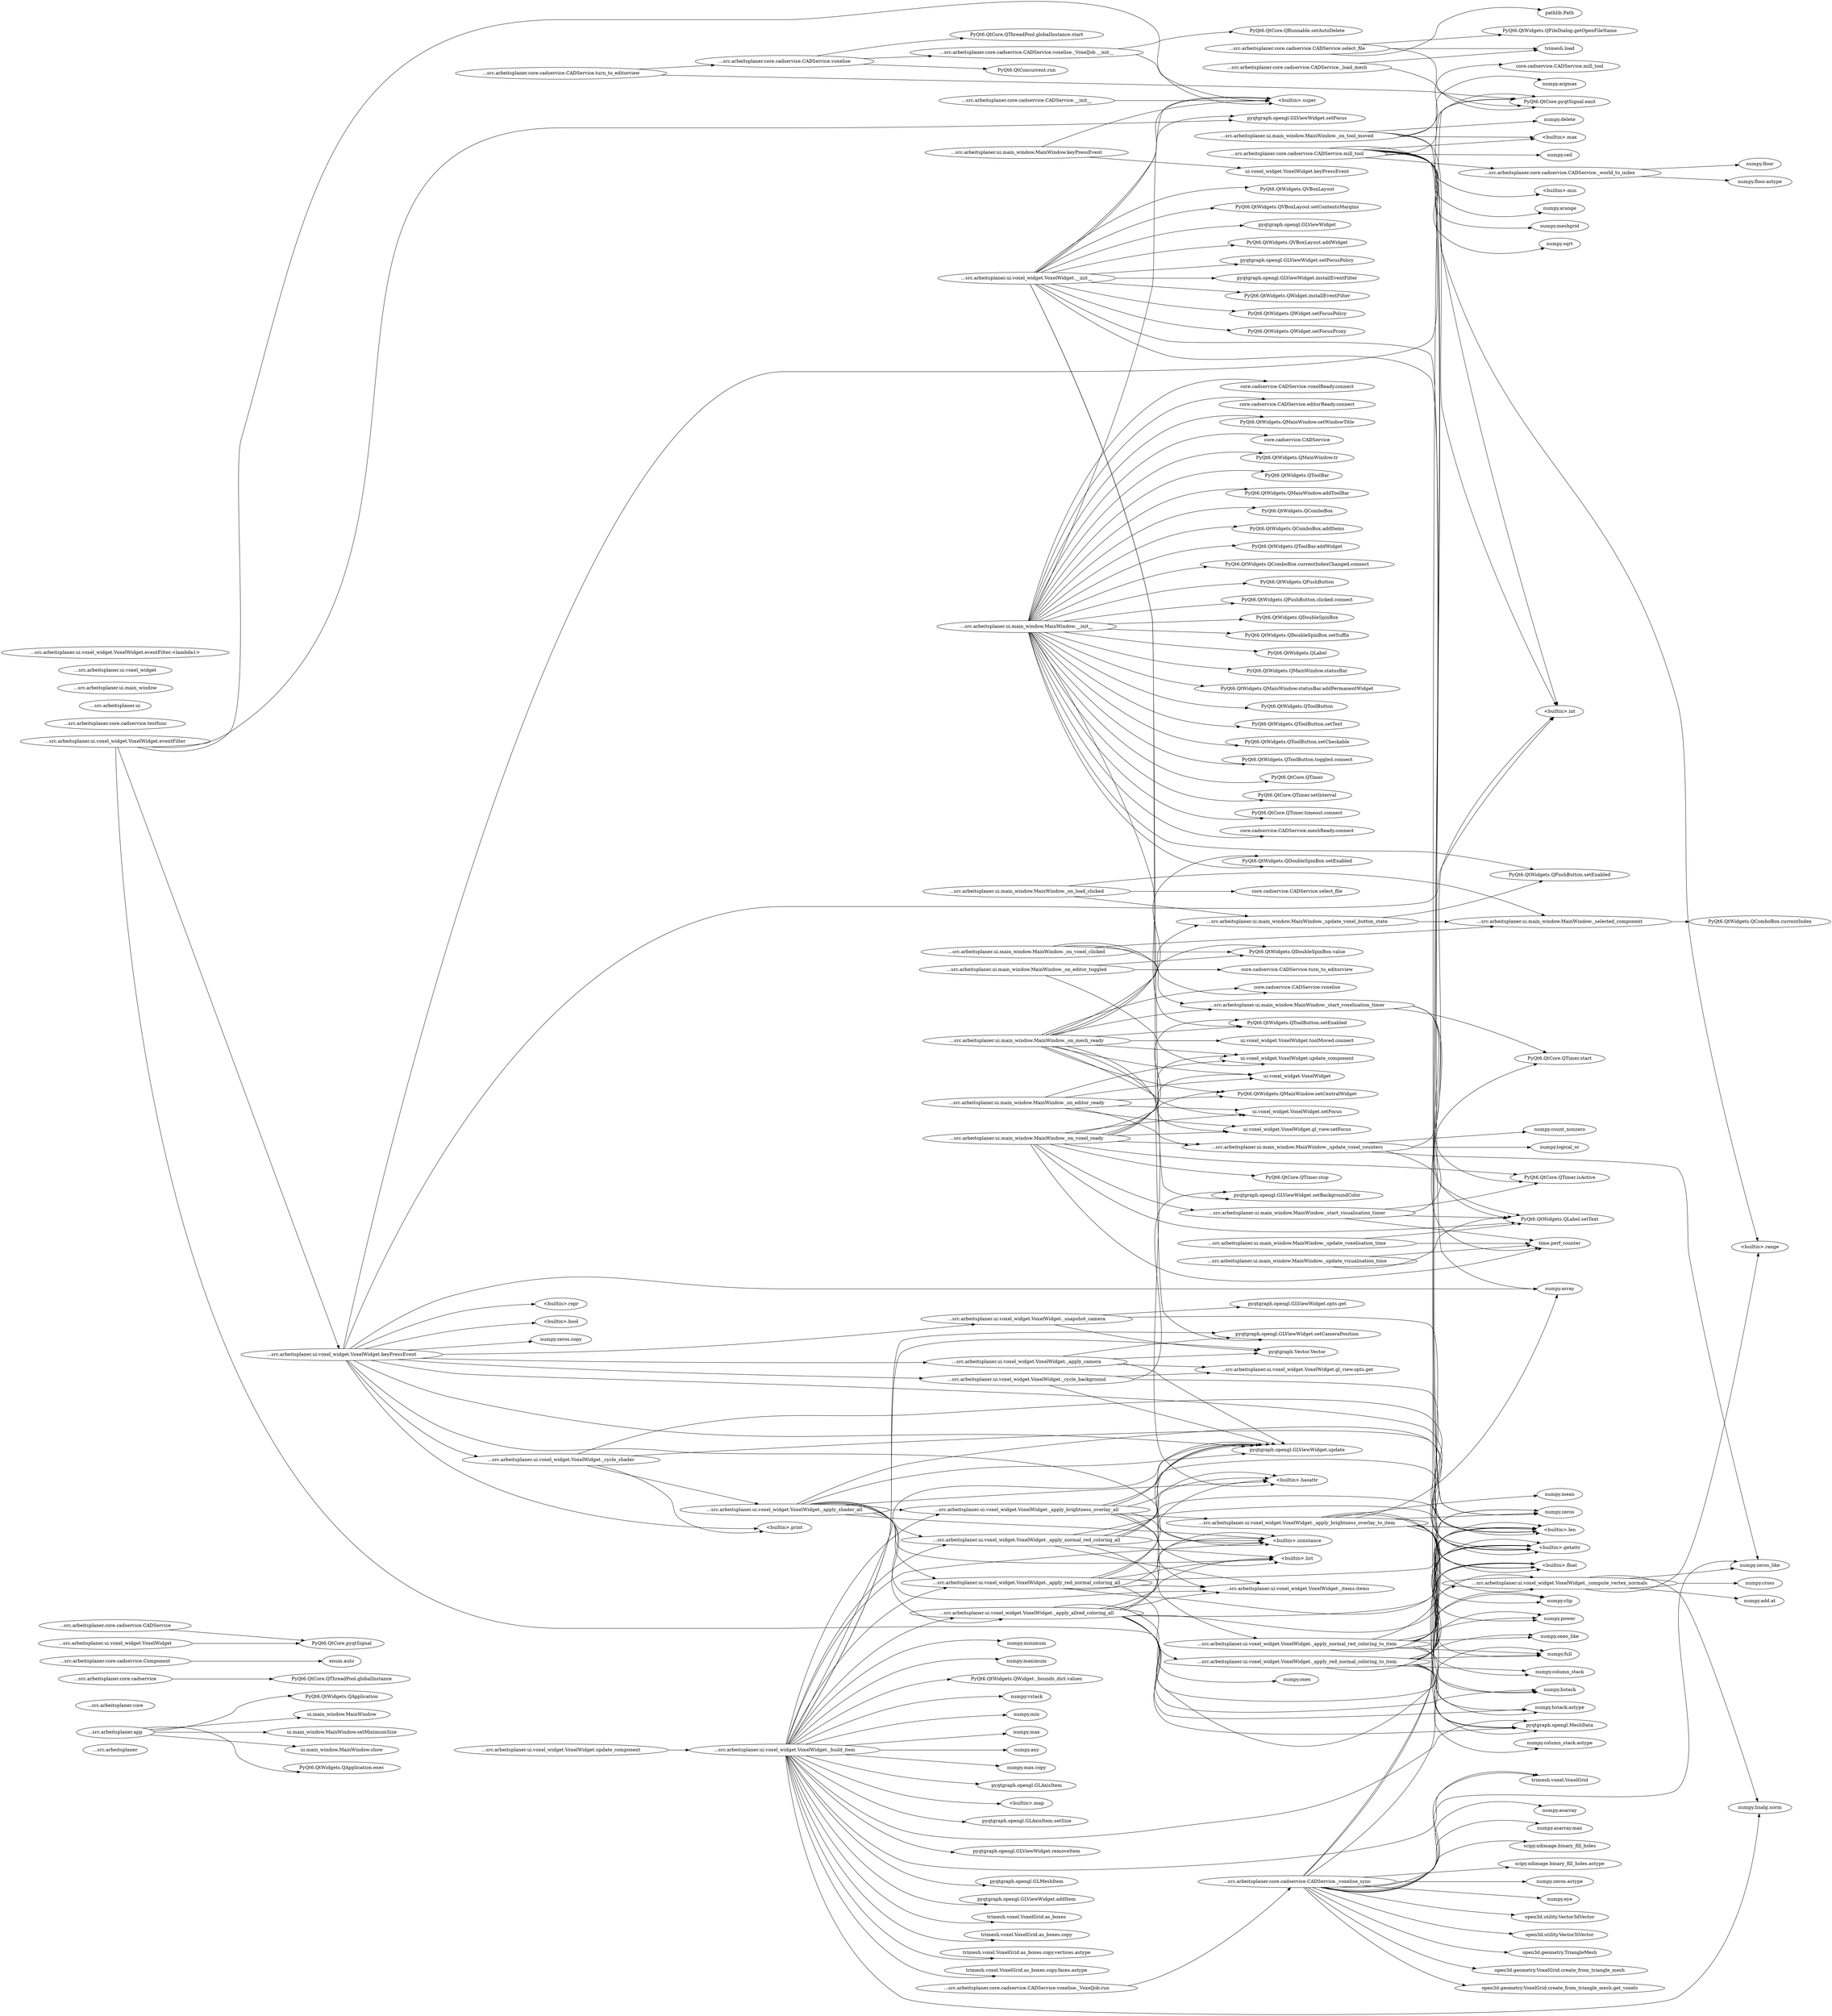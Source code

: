 digraph G {
  rankdir=LR;
  "...src.arbeitsplaner";
  "...src.arbeitsplaner.app";
  "PyQt6.QtWidgets.QApplication";
  "ui.main_window.MainWindow";
  "ui.main_window.MainWindow.setMinimumSize";
  "ui.main_window.MainWindow.show";
  "PyQt6.QtWidgets.QApplication.exec";
  "...src.arbeitsplaner.core";
  "...src.arbeitsplaner.core.cadservice";
  "PyQt6.QtCore.QThreadPool.globalInstance";
  "enum.auto";
  "...src.arbeitsplaner.core.cadservice.Component";
  "PyQt6.QtCore.pyqtSignal";
  "...src.arbeitsplaner.core.cadservice.CADService";
  "...src.arbeitsplaner.core.cadservice.CADService.__init__";
  "<builtin>.super";
  "...src.arbeitsplaner.core.cadservice.CADService.select_file";
  "PyQt6.QtWidgets.QFileDialog.getOpenFileName";
  "pathlib.Path";
  "trimesh.load";
  "PyQt6.QtCore.pyqtSignal.emit";
  "...src.arbeitsplaner.core.cadservice.CADService._load_mesh";
  "...src.arbeitsplaner.core.cadservice.CADService.voxelise";
  "PyQt6.QtConcurrent.run";
  "...src.arbeitsplaner.core.cadservice.CADService.voxelise._VoxelJob.__init__";
  "PyQt6.QtCore.QRunnable.setAutoDelete";
  "...src.arbeitsplaner.core.cadservice.CADService.voxelise._VoxelJob.run";
  "...src.arbeitsplaner.core.cadservice.CADService._voxelise_sync";
  "PyQt6.QtCore.QThreadPool.globalInstance.start";
  "...src.arbeitsplaner.core.cadservice.CADService._world_to_index";
  "numpy.floor";
  "numpy.floor.astype";
  "open3d.utility.Vector3dVector";
  "open3d.utility.Vector3iVector";
  "open3d.geometry.TriangleMesh";
  "<builtin>.float";
  "open3d.geometry.VoxelGrid.create_from_triangle_mesh";
  "open3d.geometry.VoxelGrid.create_from_triangle_mesh.get_voxels";
  "numpy.asarray";
  "numpy.zeros";
  "numpy.asarray.max";
  "scipy.ndimage.binary_fill_holes";
  "scipy.ndimage.binary_fill_holes.astype";
  "numpy.zeros.astype";
  "numpy.zeros_like";
  "numpy.eye";
  "trimesh.voxel.VoxelGrid";
  "...src.arbeitsplaner.core.cadservice.CADService.turn_to_editorview";
  "...src.arbeitsplaner.core.cadservice.CADService.mill_tool";
  "numpy.ceil";
  "<builtin>.int";
  "<builtin>.range";
  "<builtin>.min";
  "<builtin>.max";
  "numpy.arange";
  "numpy.meshgrid";
  "numpy.sqrt";
  "...src.arbeitsplaner.core.cadservice.testfunc";
  "...src.arbeitsplaner.ui";
  "...src.arbeitsplaner.ui.main_window";
  "...src.arbeitsplaner.ui.main_window.MainWindow.__init__";
  "PyQt6.QtWidgets.QMainWindow.setWindowTitle";
  "core.cadservice.CADService";
  "PyQt6.QtWidgets.QMainWindow.tr";
  "PyQt6.QtWidgets.QToolBar";
  "PyQt6.QtWidgets.QMainWindow.addToolBar";
  "PyQt6.QtWidgets.QComboBox";
  "PyQt6.QtWidgets.QComboBox.addItems";
  "PyQt6.QtWidgets.QToolBar.addWidget";
  "PyQt6.QtWidgets.QComboBox.currentIndexChanged.connect";
  "PyQt6.QtWidgets.QPushButton";
  "PyQt6.QtWidgets.QPushButton.clicked.connect";
  "PyQt6.QtWidgets.QDoubleSpinBox";
  "PyQt6.QtWidgets.QDoubleSpinBox.setSuffix";
  "PyQt6.QtWidgets.QDoubleSpinBox.setEnabled";
  "PyQt6.QtWidgets.QPushButton.setEnabled";
  "PyQt6.QtWidgets.QLabel";
  "PyQt6.QtWidgets.QMainWindow.statusBar";
  "PyQt6.QtWidgets.QMainWindow.statusBar.addPermanentWidget";
  "PyQt6.QtWidgets.QToolButton";
  "PyQt6.QtWidgets.QToolButton.setText";
  "PyQt6.QtWidgets.QToolButton.setCheckable";
  "PyQt6.QtWidgets.QToolButton.toggled.connect";
  "PyQt6.QtWidgets.QToolButton.setEnabled";
  "PyQt6.QtCore.QTimer";
  "PyQt6.QtCore.QTimer.setInterval";
  "PyQt6.QtCore.QTimer.timeout.connect";
  "core.cadservice.CADService.meshReady.connect";
  "core.cadservice.CADService.voxelReady.connect";
  "core.cadservice.CADService.editorReady.connect";
  "...src.arbeitsplaner.ui.main_window.MainWindow._selected_component";
  "PyQt6.QtWidgets.QComboBox.currentIndex";
  "...src.arbeitsplaner.ui.main_window.MainWindow._update_voxel_button_state";
  "...src.arbeitsplaner.ui.main_window.MainWindow._on_load_clicked";
  "core.cadservice.CADService.select_file";
  "...src.arbeitsplaner.ui.main_window.MainWindow._on_voxel_clicked";
  "...src.arbeitsplaner.ui.main_window.MainWindow._start_voxelisation_timer";
  "PyQt6.QtWidgets.QDoubleSpinBox.value";
  "core.cadservice.CADService.voxelise";
  "...src.arbeitsplaner.ui.main_window.MainWindow._on_editor_toggled";
  "core.cadservice.CADService.turn_to_editorview";
  "ui.voxel_widget.VoxelWidget.update_component";
  "...src.arbeitsplaner.ui.main_window.MainWindow._on_mesh_ready";
  "ui.voxel_widget.VoxelWidget";
  "PyQt6.QtWidgets.QMainWindow.setCentralWidget";
  "ui.voxel_widget.VoxelWidget.setFocus";
  "ui.voxel_widget.VoxelWidget.gl_view.setFocus";
  "<builtin>.hasattr";
  "ui.voxel_widget.VoxelWidget.toolMoved.connect";
  "...src.arbeitsplaner.ui.main_window.MainWindow._on_voxel_ready";
  "PyQt6.QtCore.QTimer.isActive";
  "PyQt6.QtCore.QTimer.stop";
  "time.perf_counter";
  "PyQt6.QtWidgets.QLabel.setText";
  "...src.arbeitsplaner.ui.main_window.MainWindow._start_visualisation_timer";
  "...src.arbeitsplaner.ui.main_window.MainWindow._update_voxel_counters";
  "...src.arbeitsplaner.ui.main_window.MainWindow._on_editor_ready";
  "PyQt6.QtCore.QTimer.start";
  "...src.arbeitsplaner.ui.main_window.MainWindow._update_voxelisation_time";
  "...src.arbeitsplaner.ui.main_window.MainWindow._update_visualisation_time";
  "...src.arbeitsplaner.ui.main_window.MainWindow._on_tool_moved";
  "numpy.argmax";
  "numpy.delete";
  "core.cadservice.CADService.mill_tool";
  "numpy.logical_or";
  "numpy.count_nonzero";
  "...src.arbeitsplaner.ui.main_window.MainWindow.keyPressEvent";
  "ui.voxel_widget.VoxelWidget.keyPressEvent";
  "...src.arbeitsplaner.ui.voxel_widget";
  "...src.arbeitsplaner.ui.voxel_widget.VoxelWidget";
  "...src.arbeitsplaner.ui.voxel_widget.VoxelWidget.__init__";
  "PyQt6.QtWidgets.QVBoxLayout";
  "PyQt6.QtWidgets.QVBoxLayout.setContentsMargins";
  "pyqtgraph.opengl.GLViewWidget";
  "PyQt6.QtWidgets.QVBoxLayout.addWidget";
  "pyqtgraph.opengl.GLViewWidget.setBackgroundColor";
  "pyqtgraph.opengl.GLViewWidget.setFocusPolicy";
  "pyqtgraph.opengl.GLViewWidget.installEventFilter";
  "PyQt6.QtWidgets.QWidget.installEventFilter";
  "pyqtgraph.opengl.GLViewWidget.setFocus";
  "pyqtgraph.opengl.GLViewWidget.setCameraPosition";
  "PyQt6.QtWidgets.QWidget.setFocusPolicy";
  "PyQt6.QtWidgets.QWidget.setFocusProxy";
  "numpy.array";
  "...src.arbeitsplaner.ui.voxel_widget.VoxelWidget._build_item";
  "<builtin>.isinstance";
  "pyqtgraph.opengl.GLViewWidget.removeItem";
  "pyqtgraph.opengl.MeshData";
  "pyqtgraph.opengl.GLMeshItem";
  "pyqtgraph.opengl.GLViewWidget.addItem";
  "trimesh.voxel.VoxelGrid.as_boxes";
  "trimesh.voxel.VoxelGrid.as_boxes.copy";
  "trimesh.voxel.VoxelGrid.as_boxes.copy.vertices.astype";
  "trimesh.voxel.VoxelGrid.as_boxes.copy.faces.astype";
  "...src.arbeitsplaner.ui.voxel_widget.VoxelWidget._apply_red_normal_coloring_all";
  "...src.arbeitsplaner.ui.voxel_widget.VoxelWidget._apply_normal_red_coloring_all";
  "...src.arbeitsplaner.ui.voxel_widget.VoxelWidget._apply_brightness_overlay_all";
  "pyqtgraph.opengl.GLViewWidget.update";
  "numpy.minimum";
  "numpy.maximum";
  "PyQt6.QtWidgets.QWidget._bounds_dict.values";
  "numpy.vstack";
  "numpy.min";
  "numpy.max";
  "numpy.any";
  "numpy.max.copy";
  "pyqtgraph.opengl.GLAxisItem";
  "<builtin>.map";
  "pyqtgraph.opengl.GLAxisItem.setSize";
  "numpy.linalg.norm";
  "pyqtgraph.Vector.Vector";
  "...src.arbeitsplaner.ui.voxel_widget.VoxelWidget._apply_allred_coloring_all";
  "...src.arbeitsplaner.ui.voxel_widget.VoxelWidget._items.items";
  "<builtin>.list";
  "<builtin>.getattr";
  "<builtin>.len";
  "numpy.ones";
  "numpy.full";
  "numpy.hstack";
  "numpy.hstack.astype";
  "...src.arbeitsplaner.ui.voxel_widget.VoxelWidget._apply_shader_all";
  "...src.arbeitsplaner.ui.voxel_widget.VoxelWidget._cycle_shader";
  "<builtin>.print";
  "...src.arbeitsplaner.ui.voxel_widget.VoxelWidget._cycle_background";
  "...src.arbeitsplaner.ui.voxel_widget.VoxelWidget.gl_view.opts.get";
  "...src.arbeitsplaner.ui.voxel_widget.VoxelWidget._snapshot_camera";
  "pyqtgraph.opengl.GLViewWidget.opts.get";
  "...src.arbeitsplaner.ui.voxel_widget.VoxelWidget._apply_camera";
  "...src.arbeitsplaner.ui.voxel_widget.VoxelWidget.update_component";
  "...src.arbeitsplaner.ui.voxel_widget.VoxelWidget.keyPressEvent";
  "<builtin>.repr";
  "<builtin>.bool";
  "numpy.zeros.copy";
  "...src.arbeitsplaner.ui.voxel_widget.VoxelWidget.eventFilter";
  "...src.arbeitsplaner.ui.voxel_widget.VoxelWidget.eventFilter.<lambda1>";
  "...src.arbeitsplaner.ui.voxel_widget.VoxelWidget._compute_vertex_normals";
  "numpy.cross";
  "numpy.add.at";
  "...src.arbeitsplaner.ui.voxel_widget.VoxelWidget._apply_brightness_overlay_to_item";
  "numpy.clip";
  "numpy.power";
  "numpy.mean";
  "...src.arbeitsplaner.ui.voxel_widget.VoxelWidget._apply_red_normal_coloring_to_item";
  "numpy.ones_like";
  "numpy.column_stack";
  "numpy.column_stack.astype";
  "...src.arbeitsplaner.ui.voxel_widget.VoxelWidget._apply_normal_red_coloring_to_item";
  "...src.arbeitsplaner.app" -> "PyQt6.QtWidgets.QApplication";
  "...src.arbeitsplaner.app" -> "PyQt6.QtWidgets.QApplication.exec";
  "...src.arbeitsplaner.app" -> "ui.main_window.MainWindow.show";
  "...src.arbeitsplaner.app" -> "ui.main_window.MainWindow";
  "...src.arbeitsplaner.app" -> "ui.main_window.MainWindow.setMinimumSize";
  "...src.arbeitsplaner.core.cadservice" -> "PyQt6.QtCore.QThreadPool.globalInstance";
  "...src.arbeitsplaner.core.cadservice.Component" -> "enum.auto";
  "...src.arbeitsplaner.core.cadservice.CADService" -> "PyQt6.QtCore.pyqtSignal";
  "...src.arbeitsplaner.core.cadservice.CADService.__init__" -> "<builtin>.super";
  "...src.arbeitsplaner.core.cadservice.CADService.select_file" -> "pathlib.Path";
  "...src.arbeitsplaner.core.cadservice.CADService.select_file" -> "trimesh.load";
  "...src.arbeitsplaner.core.cadservice.CADService.select_file" -> "PyQt6.QtCore.pyqtSignal.emit";
  "...src.arbeitsplaner.core.cadservice.CADService.select_file" -> "PyQt6.QtWidgets.QFileDialog.getOpenFileName";
  "...src.arbeitsplaner.core.cadservice.CADService._load_mesh" -> "PyQt6.QtCore.pyqtSignal.emit";
  "...src.arbeitsplaner.core.cadservice.CADService._load_mesh" -> "trimesh.load";
  "...src.arbeitsplaner.core.cadservice.CADService.voxelise" -> "PyQt6.QtCore.QThreadPool.globalInstance.start";
  "...src.arbeitsplaner.core.cadservice.CADService.voxelise" -> "...src.arbeitsplaner.core.cadservice.CADService.voxelise._VoxelJob.__init__";
  "...src.arbeitsplaner.core.cadservice.CADService.voxelise" -> "PyQt6.QtConcurrent.run";
  "...src.arbeitsplaner.core.cadservice.CADService.voxelise._VoxelJob.__init__" -> "<builtin>.super";
  "...src.arbeitsplaner.core.cadservice.CADService.voxelise._VoxelJob.__init__" -> "PyQt6.QtCore.QRunnable.setAutoDelete";
  "...src.arbeitsplaner.core.cadservice.CADService.voxelise._VoxelJob.run" -> "...src.arbeitsplaner.core.cadservice.CADService._voxelise_sync";
  "...src.arbeitsplaner.core.cadservice.CADService._voxelise_sync" -> "numpy.asarray";
  "...src.arbeitsplaner.core.cadservice.CADService._voxelise_sync" -> "<builtin>.float";
  "...src.arbeitsplaner.core.cadservice.CADService._voxelise_sync" -> "scipy.ndimage.binary_fill_holes.astype";
  "...src.arbeitsplaner.core.cadservice.CADService._voxelise_sync" -> "numpy.zeros";
  "...src.arbeitsplaner.core.cadservice.CADService._voxelise_sync" -> "numpy.asarray.max";
  "...src.arbeitsplaner.core.cadservice.CADService._voxelise_sync" -> "numpy.zeros.astype";
  "...src.arbeitsplaner.core.cadservice.CADService._voxelise_sync" -> "trimesh.voxel.VoxelGrid";
  "...src.arbeitsplaner.core.cadservice.CADService._voxelise_sync" -> "open3d.geometry.VoxelGrid.create_from_triangle_mesh";
  "...src.arbeitsplaner.core.cadservice.CADService._voxelise_sync" -> "scipy.ndimage.binary_fill_holes";
  "...src.arbeitsplaner.core.cadservice.CADService._voxelise_sync" -> "numpy.zeros_like";
  "...src.arbeitsplaner.core.cadservice.CADService._voxelise_sync" -> "open3d.geometry.TriangleMesh";
  "...src.arbeitsplaner.core.cadservice.CADService._voxelise_sync" -> "open3d.geometry.VoxelGrid.create_from_triangle_mesh.get_voxels";
  "...src.arbeitsplaner.core.cadservice.CADService._voxelise_sync" -> "numpy.eye";
  "...src.arbeitsplaner.core.cadservice.CADService._voxelise_sync" -> "PyQt6.QtCore.pyqtSignal.emit";
  "...src.arbeitsplaner.core.cadservice.CADService._voxelise_sync" -> "open3d.utility.Vector3iVector";
  "...src.arbeitsplaner.core.cadservice.CADService._voxelise_sync" -> "open3d.utility.Vector3dVector";
  "...src.arbeitsplaner.core.cadservice.CADService._world_to_index" -> "numpy.floor";
  "...src.arbeitsplaner.core.cadservice.CADService._world_to_index" -> "numpy.floor.astype";
  "...src.arbeitsplaner.core.cadservice.CADService.turn_to_editorview" -> "PyQt6.QtCore.pyqtSignal.emit";
  "...src.arbeitsplaner.core.cadservice.CADService.turn_to_editorview" -> "...src.arbeitsplaner.core.cadservice.CADService.voxelise";
  "...src.arbeitsplaner.core.cadservice.CADService.mill_tool" -> "<builtin>.int";
  "...src.arbeitsplaner.core.cadservice.CADService.mill_tool" -> "numpy.zeros";
  "...src.arbeitsplaner.core.cadservice.CADService.mill_tool" -> "<builtin>.min";
  "...src.arbeitsplaner.core.cadservice.CADService.mill_tool" -> "numpy.sqrt";
  "...src.arbeitsplaner.core.cadservice.CADService.mill_tool" -> "<builtin>.max";
  "...src.arbeitsplaner.core.cadservice.CADService.mill_tool" -> "numpy.arange";
  "...src.arbeitsplaner.core.cadservice.CADService.mill_tool" -> "<builtin>.range";
  "...src.arbeitsplaner.core.cadservice.CADService.mill_tool" -> "numpy.meshgrid";
  "...src.arbeitsplaner.core.cadservice.CADService.mill_tool" -> "...src.arbeitsplaner.core.cadservice.CADService._world_to_index";
  "...src.arbeitsplaner.core.cadservice.CADService.mill_tool" -> "numpy.ceil";
  "...src.arbeitsplaner.core.cadservice.CADService.mill_tool" -> "PyQt6.QtCore.pyqtSignal.emit";
  "...src.arbeitsplaner.ui.main_window.MainWindow.__init__" -> "PyQt6.QtWidgets.QPushButton";
  "...src.arbeitsplaner.ui.main_window.MainWindow.__init__" -> "PyQt6.QtWidgets.QToolButton";
  "...src.arbeitsplaner.ui.main_window.MainWindow.__init__" -> "PyQt6.QtCore.QTimer.timeout.connect";
  "...src.arbeitsplaner.ui.main_window.MainWindow.__init__" -> "PyQt6.QtWidgets.QComboBox.addItems";
  "...src.arbeitsplaner.ui.main_window.MainWindow.__init__" -> "PyQt6.QtWidgets.QToolButton.setEnabled";
  "...src.arbeitsplaner.ui.main_window.MainWindow.__init__" -> "PyQt6.QtWidgets.QMainWindow.statusBar.addPermanentWidget";
  "...src.arbeitsplaner.ui.main_window.MainWindow.__init__" -> "PyQt6.QtWidgets.QComboBox";
  "...src.arbeitsplaner.ui.main_window.MainWindow.__init__" -> "PyQt6.QtWidgets.QMainWindow.addToolBar";
  "...src.arbeitsplaner.ui.main_window.MainWindow.__init__" -> "PyQt6.QtWidgets.QLabel";
  "...src.arbeitsplaner.ui.main_window.MainWindow.__init__" -> "core.cadservice.CADService";
  "...src.arbeitsplaner.ui.main_window.MainWindow.__init__" -> "PyQt6.QtWidgets.QToolBar.addWidget";
  "...src.arbeitsplaner.ui.main_window.MainWindow.__init__" -> "<builtin>.super";
  "...src.arbeitsplaner.ui.main_window.MainWindow.__init__" -> "PyQt6.QtWidgets.QToolButton.setCheckable";
  "...src.arbeitsplaner.ui.main_window.MainWindow.__init__" -> "PyQt6.QtWidgets.QMainWindow.tr";
  "...src.arbeitsplaner.ui.main_window.MainWindow.__init__" -> "PyQt6.QtWidgets.QToolButton.setText";
  "...src.arbeitsplaner.ui.main_window.MainWindow.__init__" -> "PyQt6.QtCore.QTimer.setInterval";
  "...src.arbeitsplaner.ui.main_window.MainWindow.__init__" -> "PyQt6.QtWidgets.QMainWindow.setWindowTitle";
  "...src.arbeitsplaner.ui.main_window.MainWindow.__init__" -> "PyQt6.QtWidgets.QToolButton.toggled.connect";
  "...src.arbeitsplaner.ui.main_window.MainWindow.__init__" -> "PyQt6.QtWidgets.QToolBar";
  "...src.arbeitsplaner.ui.main_window.MainWindow.__init__" -> "PyQt6.QtCore.QTimer";
  "...src.arbeitsplaner.ui.main_window.MainWindow.__init__" -> "PyQt6.QtWidgets.QPushButton.setEnabled";
  "...src.arbeitsplaner.ui.main_window.MainWindow.__init__" -> "core.cadservice.CADService.voxelReady.connect";
  "...src.arbeitsplaner.ui.main_window.MainWindow.__init__" -> "core.cadservice.CADService.editorReady.connect";
  "...src.arbeitsplaner.ui.main_window.MainWindow.__init__" -> "PyQt6.QtWidgets.QMainWindow.statusBar";
  "...src.arbeitsplaner.ui.main_window.MainWindow.__init__" -> "PyQt6.QtWidgets.QPushButton.clicked.connect";
  "...src.arbeitsplaner.ui.main_window.MainWindow.__init__" -> "core.cadservice.CADService.meshReady.connect";
  "...src.arbeitsplaner.ui.main_window.MainWindow.__init__" -> "PyQt6.QtWidgets.QComboBox.currentIndexChanged.connect";
  "...src.arbeitsplaner.ui.main_window.MainWindow.__init__" -> "PyQt6.QtWidgets.QDoubleSpinBox";
  "...src.arbeitsplaner.ui.main_window.MainWindow.__init__" -> "PyQt6.QtWidgets.QDoubleSpinBox.setEnabled";
  "...src.arbeitsplaner.ui.main_window.MainWindow.__init__" -> "PyQt6.QtWidgets.QDoubleSpinBox.setSuffix";
  "...src.arbeitsplaner.ui.main_window.MainWindow._selected_component" -> "PyQt6.QtWidgets.QComboBox.currentIndex";
  "...src.arbeitsplaner.ui.main_window.MainWindow._update_voxel_button_state" -> "...src.arbeitsplaner.ui.main_window.MainWindow._selected_component";
  "...src.arbeitsplaner.ui.main_window.MainWindow._update_voxel_button_state" -> "PyQt6.QtWidgets.QPushButton.setEnabled";
  "...src.arbeitsplaner.ui.main_window.MainWindow._on_load_clicked" -> "core.cadservice.CADService.select_file";
  "...src.arbeitsplaner.ui.main_window.MainWindow._on_load_clicked" -> "...src.arbeitsplaner.ui.main_window.MainWindow._update_voxel_button_state";
  "...src.arbeitsplaner.ui.main_window.MainWindow._on_load_clicked" -> "...src.arbeitsplaner.ui.main_window.MainWindow._selected_component";
  "...src.arbeitsplaner.ui.main_window.MainWindow._on_voxel_clicked" -> "PyQt6.QtWidgets.QDoubleSpinBox.value";
  "...src.arbeitsplaner.ui.main_window.MainWindow._on_voxel_clicked" -> "core.cadservice.CADService.voxelise";
  "...src.arbeitsplaner.ui.main_window.MainWindow._on_voxel_clicked" -> "...src.arbeitsplaner.ui.main_window.MainWindow._selected_component";
  "...src.arbeitsplaner.ui.main_window.MainWindow._on_voxel_clicked" -> "...src.arbeitsplaner.ui.main_window.MainWindow._start_voxelisation_timer";
  "...src.arbeitsplaner.ui.main_window.MainWindow._start_voxelisation_timer" -> "PyQt6.QtWidgets.QLabel.setText";
  "...src.arbeitsplaner.ui.main_window.MainWindow._start_voxelisation_timer" -> "time.perf_counter";
  "...src.arbeitsplaner.ui.main_window.MainWindow._start_voxelisation_timer" -> "PyQt6.QtCore.QTimer.isActive";
  "...src.arbeitsplaner.ui.main_window.MainWindow._start_voxelisation_timer" -> "PyQt6.QtCore.QTimer.start";
  "...src.arbeitsplaner.ui.main_window.MainWindow._on_editor_toggled" -> "PyQt6.QtWidgets.QDoubleSpinBox.value";
  "...src.arbeitsplaner.ui.main_window.MainWindow._on_editor_toggled" -> "core.cadservice.CADService.turn_to_editorview";
  "...src.arbeitsplaner.ui.main_window.MainWindow._on_editor_toggled" -> "ui.voxel_widget.VoxelWidget.update_component";
  "...src.arbeitsplaner.ui.main_window.MainWindow._on_mesh_ready" -> "core.cadservice.CADService.voxelise";
  "...src.arbeitsplaner.ui.main_window.MainWindow._on_mesh_ready" -> "<builtin>.hasattr";
  "...src.arbeitsplaner.ui.main_window.MainWindow._on_mesh_ready" -> "ui.voxel_widget.VoxelWidget.update_component";
  "...src.arbeitsplaner.ui.main_window.MainWindow._on_mesh_ready" -> "PyQt6.QtWidgets.QDoubleSpinBox.value";
  "...src.arbeitsplaner.ui.main_window.MainWindow._on_mesh_ready" -> "...src.arbeitsplaner.ui.main_window.MainWindow._update_voxel_button_state";
  "...src.arbeitsplaner.ui.main_window.MainWindow._on_mesh_ready" -> "ui.voxel_widget.VoxelWidget.toolMoved.connect";
  "...src.arbeitsplaner.ui.main_window.MainWindow._on_mesh_ready" -> "ui.voxel_widget.VoxelWidget.gl_view.setFocus";
  "...src.arbeitsplaner.ui.main_window.MainWindow._on_mesh_ready" -> "PyQt6.QtWidgets.QToolButton.setEnabled";
  "...src.arbeitsplaner.ui.main_window.MainWindow._on_mesh_ready" -> "PyQt6.QtWidgets.QMainWindow.setCentralWidget";
  "...src.arbeitsplaner.ui.main_window.MainWindow._on_mesh_ready" -> "ui.voxel_widget.VoxelWidget";
  "...src.arbeitsplaner.ui.main_window.MainWindow._on_mesh_ready" -> "ui.voxel_widget.VoxelWidget.setFocus";
  "...src.arbeitsplaner.ui.main_window.MainWindow._on_mesh_ready" -> "...src.arbeitsplaner.ui.main_window.MainWindow._start_voxelisation_timer";
  "...src.arbeitsplaner.ui.main_window.MainWindow._on_mesh_ready" -> "PyQt6.QtWidgets.QDoubleSpinBox.setEnabled";
  "...src.arbeitsplaner.ui.main_window.MainWindow._on_voxel_ready" -> "...src.arbeitsplaner.ui.main_window.MainWindow._update_voxel_counters";
  "...src.arbeitsplaner.ui.main_window.MainWindow._on_voxel_ready" -> "...src.arbeitsplaner.ui.main_window.MainWindow._start_visualisation_timer";
  "...src.arbeitsplaner.ui.main_window.MainWindow._on_voxel_ready" -> "PyQt6.QtCore.QTimer.stop";
  "...src.arbeitsplaner.ui.main_window.MainWindow._on_voxel_ready" -> "ui.voxel_widget.VoxelWidget.update_component";
  "...src.arbeitsplaner.ui.main_window.MainWindow._on_voxel_ready" -> "PyQt6.QtCore.QTimer.isActive";
  "...src.arbeitsplaner.ui.main_window.MainWindow._on_voxel_ready" -> "ui.voxel_widget.VoxelWidget";
  "...src.arbeitsplaner.ui.main_window.MainWindow._on_voxel_ready" -> "PyQt6.QtWidgets.QLabel.setText";
  "...src.arbeitsplaner.ui.main_window.MainWindow._on_voxel_ready" -> "ui.voxel_widget.VoxelWidget.gl_view.setFocus";
  "...src.arbeitsplaner.ui.main_window.MainWindow._on_voxel_ready" -> "PyQt6.QtWidgets.QToolButton.setEnabled";
  "...src.arbeitsplaner.ui.main_window.MainWindow._on_voxel_ready" -> "PyQt6.QtWidgets.QMainWindow.setCentralWidget";
  "...src.arbeitsplaner.ui.main_window.MainWindow._on_voxel_ready" -> "time.perf_counter";
  "...src.arbeitsplaner.ui.main_window.MainWindow._on_voxel_ready" -> "ui.voxel_widget.VoxelWidget.setFocus";
  "...src.arbeitsplaner.ui.main_window.MainWindow._start_visualisation_timer" -> "PyQt6.QtWidgets.QLabel.setText";
  "...src.arbeitsplaner.ui.main_window.MainWindow._start_visualisation_timer" -> "time.perf_counter";
  "...src.arbeitsplaner.ui.main_window.MainWindow._start_visualisation_timer" -> "PyQt6.QtCore.QTimer.isActive";
  "...src.arbeitsplaner.ui.main_window.MainWindow._start_visualisation_timer" -> "PyQt6.QtCore.QTimer.start";
  "...src.arbeitsplaner.ui.main_window.MainWindow._update_voxel_counters" -> "<builtin>.int";
  "...src.arbeitsplaner.ui.main_window.MainWindow._update_voxel_counters" -> "PyQt6.QtWidgets.QLabel.setText";
  "...src.arbeitsplaner.ui.main_window.MainWindow._update_voxel_counters" -> "numpy.zeros_like";
  "...src.arbeitsplaner.ui.main_window.MainWindow._update_voxel_counters" -> "numpy.count_nonzero";
  "...src.arbeitsplaner.ui.main_window.MainWindow._update_voxel_counters" -> "numpy.logical_or";
  "...src.arbeitsplaner.ui.main_window.MainWindow._on_editor_ready" -> "...src.arbeitsplaner.ui.main_window.MainWindow._update_voxel_counters";
  "...src.arbeitsplaner.ui.main_window.MainWindow._on_editor_ready" -> "ui.voxel_widget.VoxelWidget.update_component";
  "...src.arbeitsplaner.ui.main_window.MainWindow._on_editor_ready" -> "ui.voxel_widget.VoxelWidget.gl_view.setFocus";
  "...src.arbeitsplaner.ui.main_window.MainWindow._on_editor_ready" -> "PyQt6.QtWidgets.QMainWindow.setCentralWidget";
  "...src.arbeitsplaner.ui.main_window.MainWindow._on_editor_ready" -> "ui.voxel_widget.VoxelWidget";
  "...src.arbeitsplaner.ui.main_window.MainWindow._on_editor_ready" -> "ui.voxel_widget.VoxelWidget.setFocus";
  "...src.arbeitsplaner.ui.main_window.MainWindow._update_voxelisation_time" -> "PyQt6.QtWidgets.QLabel.setText";
  "...src.arbeitsplaner.ui.main_window.MainWindow._update_voxelisation_time" -> "time.perf_counter";
  "...src.arbeitsplaner.ui.main_window.MainWindow._update_visualisation_time" -> "PyQt6.QtWidgets.QLabel.setText";
  "...src.arbeitsplaner.ui.main_window.MainWindow._update_visualisation_time" -> "time.perf_counter";
  "...src.arbeitsplaner.ui.main_window.MainWindow._on_tool_moved" -> "core.cadservice.CADService.mill_tool";
  "...src.arbeitsplaner.ui.main_window.MainWindow._on_tool_moved" -> "<builtin>.int";
  "...src.arbeitsplaner.ui.main_window.MainWindow._on_tool_moved" -> "<builtin>.float";
  "...src.arbeitsplaner.ui.main_window.MainWindow._on_tool_moved" -> "numpy.argmax";
  "...src.arbeitsplaner.ui.main_window.MainWindow._on_tool_moved" -> "<builtin>.max";
  "...src.arbeitsplaner.ui.main_window.MainWindow._on_tool_moved" -> "numpy.delete";
  "...src.arbeitsplaner.ui.main_window.MainWindow.keyPressEvent" -> "<builtin>.super";
  "...src.arbeitsplaner.ui.main_window.MainWindow.keyPressEvent" -> "ui.voxel_widget.VoxelWidget.keyPressEvent";
  "...src.arbeitsplaner.ui.voxel_widget.VoxelWidget" -> "PyQt6.QtCore.pyqtSignal";
  "...src.arbeitsplaner.ui.voxel_widget.VoxelWidget.__init__" -> "numpy.array";
  "...src.arbeitsplaner.ui.voxel_widget.VoxelWidget.__init__" -> "pyqtgraph.opengl.GLViewWidget.setFocusPolicy";
  "...src.arbeitsplaner.ui.voxel_widget.VoxelWidget.__init__" -> "PyQt6.QtWidgets.QVBoxLayout";
  "...src.arbeitsplaner.ui.voxel_widget.VoxelWidget.__init__" -> "PyQt6.QtWidgets.QVBoxLayout.setContentsMargins";
  "...src.arbeitsplaner.ui.voxel_widget.VoxelWidget.__init__" -> "numpy.zeros";
  "...src.arbeitsplaner.ui.voxel_widget.VoxelWidget.__init__" -> "PyQt6.QtWidgets.QWidget.installEventFilter";
  "...src.arbeitsplaner.ui.voxel_widget.VoxelWidget.__init__" -> "PyQt6.QtWidgets.QWidget.setFocusProxy";
  "...src.arbeitsplaner.ui.voxel_widget.VoxelWidget.__init__" -> "<builtin>.super";
  "...src.arbeitsplaner.ui.voxel_widget.VoxelWidget.__init__" -> "pyqtgraph.opengl.GLViewWidget.setCameraPosition";
  "...src.arbeitsplaner.ui.voxel_widget.VoxelWidget.__init__" -> "PyQt6.QtWidgets.QWidget.setFocusPolicy";
  "...src.arbeitsplaner.ui.voxel_widget.VoxelWidget.__init__" -> "pyqtgraph.opengl.GLViewWidget.setFocus";
  "...src.arbeitsplaner.ui.voxel_widget.VoxelWidget.__init__" -> "PyQt6.QtWidgets.QVBoxLayout.addWidget";
  "...src.arbeitsplaner.ui.voxel_widget.VoxelWidget.__init__" -> "pyqtgraph.opengl.GLViewWidget";
  "...src.arbeitsplaner.ui.voxel_widget.VoxelWidget.__init__" -> "pyqtgraph.opengl.GLViewWidget.installEventFilter";
  "...src.arbeitsplaner.ui.voxel_widget.VoxelWidget.__init__" -> "pyqtgraph.opengl.GLViewWidget.setBackgroundColor";
  "...src.arbeitsplaner.ui.voxel_widget.VoxelWidget._build_item" -> "pyqtgraph.opengl.GLAxisItem.setSize";
  "...src.arbeitsplaner.ui.voxel_widget.VoxelWidget._build_item" -> "numpy.min";
  "...src.arbeitsplaner.ui.voxel_widget.VoxelWidget._build_item" -> "PyQt6.QtWidgets.QWidget._bounds_dict.values";
  "...src.arbeitsplaner.ui.voxel_widget.VoxelWidget._build_item" -> "...src.arbeitsplaner.ui.voxel_widget.VoxelWidget._apply_allred_coloring_all";
  "...src.arbeitsplaner.ui.voxel_widget.VoxelWidget._build_item" -> "pyqtgraph.opengl.GLViewWidget.addItem";
  "...src.arbeitsplaner.ui.voxel_widget.VoxelWidget._build_item" -> "...src.arbeitsplaner.ui.voxel_widget.VoxelWidget._apply_brightness_overlay_all";
  "...src.arbeitsplaner.ui.voxel_widget.VoxelWidget._build_item" -> "numpy.maximum";
  "...src.arbeitsplaner.ui.voxel_widget.VoxelWidget._build_item" -> "<builtin>.map";
  "...src.arbeitsplaner.ui.voxel_widget.VoxelWidget._build_item" -> "pyqtgraph.opengl.GLMeshItem";
  "...src.arbeitsplaner.ui.voxel_widget.VoxelWidget._build_item" -> "pyqtgraph.opengl.GLViewWidget.setCameraPosition";
  "...src.arbeitsplaner.ui.voxel_widget.VoxelWidget._build_item" -> "trimesh.voxel.VoxelGrid.as_boxes.copy";
  "...src.arbeitsplaner.ui.voxel_widget.VoxelWidget._build_item" -> "numpy.vstack";
  "...src.arbeitsplaner.ui.voxel_widget.VoxelWidget._build_item" -> "...src.arbeitsplaner.ui.voxel_widget.VoxelWidget._apply_normal_red_coloring_all";
  "...src.arbeitsplaner.ui.voxel_widget.VoxelWidget._build_item" -> "numpy.minimum";
  "...src.arbeitsplaner.ui.voxel_widget.VoxelWidget._build_item" -> "numpy.any";
  "...src.arbeitsplaner.ui.voxel_widget.VoxelWidget._build_item" -> "trimesh.voxel.VoxelGrid.as_boxes.copy.vertices.astype";
  "...src.arbeitsplaner.ui.voxel_widget.VoxelWidget._build_item" -> "numpy.linalg.norm";
  "...src.arbeitsplaner.ui.voxel_widget.VoxelWidget._build_item" -> "numpy.max";
  "...src.arbeitsplaner.ui.voxel_widget.VoxelWidget._build_item" -> "trimesh.voxel.VoxelGrid.as_boxes.copy.faces.astype";
  "...src.arbeitsplaner.ui.voxel_widget.VoxelWidget._build_item" -> "trimesh.voxel.VoxelGrid";
  "...src.arbeitsplaner.ui.voxel_widget.VoxelWidget._build_item" -> "numpy.max.copy";
  "...src.arbeitsplaner.ui.voxel_widget.VoxelWidget._build_item" -> "trimesh.voxel.VoxelGrid.as_boxes";
  "...src.arbeitsplaner.ui.voxel_widget.VoxelWidget._build_item" -> "...src.arbeitsplaner.ui.voxel_widget.VoxelWidget._apply_red_normal_coloring_all";
  "...src.arbeitsplaner.ui.voxel_widget.VoxelWidget._build_item" -> "pyqtgraph.opengl.GLAxisItem";
  "...src.arbeitsplaner.ui.voxel_widget.VoxelWidget._build_item" -> "pyqtgraph.Vector.Vector";
  "...src.arbeitsplaner.ui.voxel_widget.VoxelWidget._build_item" -> "<builtin>.isinstance";
  "...src.arbeitsplaner.ui.voxel_widget.VoxelWidget._build_item" -> "pyqtgraph.opengl.MeshData";
  "...src.arbeitsplaner.ui.voxel_widget.VoxelWidget._build_item" -> "pyqtgraph.opengl.GLViewWidget.update";
  "...src.arbeitsplaner.ui.voxel_widget.VoxelWidget._build_item" -> "pyqtgraph.opengl.GLViewWidget.removeItem";
  "...src.arbeitsplaner.ui.voxel_widget.VoxelWidget._apply_red_normal_coloring_all" -> "<builtin>.hasattr";
  "...src.arbeitsplaner.ui.voxel_widget.VoxelWidget._apply_red_normal_coloring_all" -> "<builtin>.getattr";
  "...src.arbeitsplaner.ui.voxel_widget.VoxelWidget._apply_red_normal_coloring_all" -> "<builtin>.list";
  "...src.arbeitsplaner.ui.voxel_widget.VoxelWidget._apply_red_normal_coloring_all" -> "<builtin>.isinstance";
  "...src.arbeitsplaner.ui.voxel_widget.VoxelWidget._apply_red_normal_coloring_all" -> "<builtin>.len";
  "...src.arbeitsplaner.ui.voxel_widget.VoxelWidget._apply_red_normal_coloring_all" -> "pyqtgraph.opengl.GLViewWidget.update";
  "...src.arbeitsplaner.ui.voxel_widget.VoxelWidget._apply_red_normal_coloring_all" -> "...src.arbeitsplaner.ui.voxel_widget.VoxelWidget._apply_red_normal_coloring_to_item";
  "...src.arbeitsplaner.ui.voxel_widget.VoxelWidget._apply_red_normal_coloring_all" -> "...src.arbeitsplaner.ui.voxel_widget.VoxelWidget._items.items";
  "...src.arbeitsplaner.ui.voxel_widget.VoxelWidget._apply_normal_red_coloring_all" -> "<builtin>.hasattr";
  "...src.arbeitsplaner.ui.voxel_widget.VoxelWidget._apply_normal_red_coloring_all" -> "<builtin>.getattr";
  "...src.arbeitsplaner.ui.voxel_widget.VoxelWidget._apply_normal_red_coloring_all" -> "<builtin>.list";
  "...src.arbeitsplaner.ui.voxel_widget.VoxelWidget._apply_normal_red_coloring_all" -> "<builtin>.isinstance";
  "...src.arbeitsplaner.ui.voxel_widget.VoxelWidget._apply_normal_red_coloring_all" -> "...src.arbeitsplaner.ui.voxel_widget.VoxelWidget._apply_normal_red_coloring_to_item";
  "...src.arbeitsplaner.ui.voxel_widget.VoxelWidget._apply_normal_red_coloring_all" -> "<builtin>.len";
  "...src.arbeitsplaner.ui.voxel_widget.VoxelWidget._apply_normal_red_coloring_all" -> "pyqtgraph.opengl.GLViewWidget.update";
  "...src.arbeitsplaner.ui.voxel_widget.VoxelWidget._apply_normal_red_coloring_all" -> "...src.arbeitsplaner.ui.voxel_widget.VoxelWidget._items.items";
  "...src.arbeitsplaner.ui.voxel_widget.VoxelWidget._apply_brightness_overlay_all" -> "<builtin>.hasattr";
  "...src.arbeitsplaner.ui.voxel_widget.VoxelWidget._apply_brightness_overlay_all" -> "<builtin>.getattr";
  "...src.arbeitsplaner.ui.voxel_widget.VoxelWidget._apply_brightness_overlay_all" -> "<builtin>.list";
  "...src.arbeitsplaner.ui.voxel_widget.VoxelWidget._apply_brightness_overlay_all" -> "...src.arbeitsplaner.ui.voxel_widget.VoxelWidget._apply_brightness_overlay_to_item";
  "...src.arbeitsplaner.ui.voxel_widget.VoxelWidget._apply_brightness_overlay_all" -> "<builtin>.isinstance";
  "...src.arbeitsplaner.ui.voxel_widget.VoxelWidget._apply_brightness_overlay_all" -> "pyqtgraph.opengl.GLViewWidget.update";
  "...src.arbeitsplaner.ui.voxel_widget.VoxelWidget._apply_brightness_overlay_all" -> "...src.arbeitsplaner.ui.voxel_widget.VoxelWidget._items.items";
  "...src.arbeitsplaner.ui.voxel_widget.VoxelWidget._apply_allred_coloring_all" -> "<builtin>.getattr";
  "...src.arbeitsplaner.ui.voxel_widget.VoxelWidget._apply_allred_coloring_all" -> "<builtin>.list";
  "...src.arbeitsplaner.ui.voxel_widget.VoxelWidget._apply_allred_coloring_all" -> "<builtin>.isinstance";
  "...src.arbeitsplaner.ui.voxel_widget.VoxelWidget._apply_allred_coloring_all" -> "numpy.full";
  "...src.arbeitsplaner.ui.voxel_widget.VoxelWidget._apply_allred_coloring_all" -> "<builtin>.len";
  "...src.arbeitsplaner.ui.voxel_widget.VoxelWidget._apply_allred_coloring_all" -> "pyqtgraph.opengl.MeshData";
  "...src.arbeitsplaner.ui.voxel_widget.VoxelWidget._apply_allred_coloring_all" -> "pyqtgraph.opengl.GLViewWidget.update";
  "...src.arbeitsplaner.ui.voxel_widget.VoxelWidget._apply_allred_coloring_all" -> "numpy.hstack";
  "...src.arbeitsplaner.ui.voxel_widget.VoxelWidget._apply_allred_coloring_all" -> "...src.arbeitsplaner.ui.voxel_widget.VoxelWidget._items.items";
  "...src.arbeitsplaner.ui.voxel_widget.VoxelWidget._apply_allred_coloring_all" -> "numpy.hstack.astype";
  "...src.arbeitsplaner.ui.voxel_widget.VoxelWidget._apply_allred_coloring_all" -> "numpy.ones";
  "...src.arbeitsplaner.ui.voxel_widget.VoxelWidget._apply_shader_all" -> "...src.arbeitsplaner.ui.voxel_widget.VoxelWidget._apply_red_normal_coloring_all";
  "...src.arbeitsplaner.ui.voxel_widget.VoxelWidget._apply_shader_all" -> "...src.arbeitsplaner.ui.voxel_widget.VoxelWidget._apply_brightness_overlay_all";
  "...src.arbeitsplaner.ui.voxel_widget.VoxelWidget._apply_shader_all" -> "<builtin>.hasattr";
  "...src.arbeitsplaner.ui.voxel_widget.VoxelWidget._apply_shader_all" -> "<builtin>.list";
  "...src.arbeitsplaner.ui.voxel_widget.VoxelWidget._apply_shader_all" -> "...src.arbeitsplaner.ui.voxel_widget.VoxelWidget._apply_normal_red_coloring_all";
  "...src.arbeitsplaner.ui.voxel_widget.VoxelWidget._apply_shader_all" -> "<builtin>.isinstance";
  "...src.arbeitsplaner.ui.voxel_widget.VoxelWidget._apply_shader_all" -> "...src.arbeitsplaner.ui.voxel_widget.VoxelWidget._apply_allred_coloring_all";
  "...src.arbeitsplaner.ui.voxel_widget.VoxelWidget._apply_shader_all" -> "<builtin>.len";
  "...src.arbeitsplaner.ui.voxel_widget.VoxelWidget._apply_shader_all" -> "pyqtgraph.opengl.GLViewWidget.update";
  "...src.arbeitsplaner.ui.voxel_widget.VoxelWidget._apply_shader_all" -> "...src.arbeitsplaner.ui.voxel_widget.VoxelWidget._items.items";
  "...src.arbeitsplaner.ui.voxel_widget.VoxelWidget._cycle_shader" -> "<builtin>.getattr";
  "...src.arbeitsplaner.ui.voxel_widget.VoxelWidget._cycle_shader" -> "...src.arbeitsplaner.ui.voxel_widget.VoxelWidget._apply_shader_all";
  "...src.arbeitsplaner.ui.voxel_widget.VoxelWidget._cycle_shader" -> "<builtin>.len";
  "...src.arbeitsplaner.ui.voxel_widget.VoxelWidget._cycle_shader" -> "<builtin>.print";
  "...src.arbeitsplaner.ui.voxel_widget.VoxelWidget._cycle_background" -> "pyqtgraph.opengl.GLViewWidget.update";
  "...src.arbeitsplaner.ui.voxel_widget.VoxelWidget._cycle_background" -> "<builtin>.len";
  "...src.arbeitsplaner.ui.voxel_widget.VoxelWidget._cycle_background" -> "pyqtgraph.opengl.GLViewWidget.setBackgroundColor";
  "...src.arbeitsplaner.ui.voxel_widget.VoxelWidget._cycle_background" -> "...src.arbeitsplaner.ui.voxel_widget.VoxelWidget.gl_view.opts.get";
  "...src.arbeitsplaner.ui.voxel_widget.VoxelWidget._snapshot_camera" -> "<builtin>.float";
  "...src.arbeitsplaner.ui.voxel_widget.VoxelWidget._snapshot_camera" -> "pyqtgraph.opengl.GLViewWidget.opts.get";
  "...src.arbeitsplaner.ui.voxel_widget.VoxelWidget._snapshot_camera" -> "pyqtgraph.Vector.Vector";
  "...src.arbeitsplaner.ui.voxel_widget.VoxelWidget._apply_camera" -> "pyqtgraph.opengl.GLViewWidget.setCameraPosition";
  "...src.arbeitsplaner.ui.voxel_widget.VoxelWidget._apply_camera" -> "pyqtgraph.Vector.Vector";
  "...src.arbeitsplaner.ui.voxel_widget.VoxelWidget._apply_camera" -> "pyqtgraph.opengl.GLViewWidget.update";
  "...src.arbeitsplaner.ui.voxel_widget.VoxelWidget._apply_camera" -> "...src.arbeitsplaner.ui.voxel_widget.VoxelWidget.gl_view.opts.get";
  "...src.arbeitsplaner.ui.voxel_widget.VoxelWidget.update_component" -> "...src.arbeitsplaner.ui.voxel_widget.VoxelWidget._build_item";
  "...src.arbeitsplaner.ui.voxel_widget.VoxelWidget.keyPressEvent" -> "<builtin>.int";
  "...src.arbeitsplaner.ui.voxel_widget.VoxelWidget.keyPressEvent" -> "numpy.array";
  "...src.arbeitsplaner.ui.voxel_widget.VoxelWidget.keyPressEvent" -> "PyQt6.QtCore.pyqtSignal.emit";
  "...src.arbeitsplaner.ui.voxel_widget.VoxelWidget.keyPressEvent" -> "...src.arbeitsplaner.ui.voxel_widget.VoxelWidget._cycle_background";
  "...src.arbeitsplaner.ui.voxel_widget.VoxelWidget.keyPressEvent" -> "<builtin>.repr";
  "...src.arbeitsplaner.ui.voxel_widget.VoxelWidget.keyPressEvent" -> "<builtin>.getattr";
  "...src.arbeitsplaner.ui.voxel_widget.VoxelWidget.keyPressEvent" -> "<builtin>.isinstance";
  "...src.arbeitsplaner.ui.voxel_widget.VoxelWidget.keyPressEvent" -> "<builtin>.bool";
  "...src.arbeitsplaner.ui.voxel_widget.VoxelWidget.keyPressEvent" -> "...src.arbeitsplaner.ui.voxel_widget.VoxelWidget._cycle_shader";
  "...src.arbeitsplaner.ui.voxel_widget.VoxelWidget.keyPressEvent" -> "...src.arbeitsplaner.ui.voxel_widget.VoxelWidget._apply_camera";
  "...src.arbeitsplaner.ui.voxel_widget.VoxelWidget.keyPressEvent" -> "pyqtgraph.opengl.GLViewWidget.update";
  "...src.arbeitsplaner.ui.voxel_widget.VoxelWidget.keyPressEvent" -> "numpy.zeros.copy";
  "...src.arbeitsplaner.ui.voxel_widget.VoxelWidget.keyPressEvent" -> "<builtin>.print";
  "...src.arbeitsplaner.ui.voxel_widget.VoxelWidget.keyPressEvent" -> "...src.arbeitsplaner.ui.voxel_widget.VoxelWidget._snapshot_camera";
  "...src.arbeitsplaner.ui.voxel_widget.VoxelWidget.eventFilter" -> "<builtin>.getattr";
  "...src.arbeitsplaner.ui.voxel_widget.VoxelWidget.eventFilter" -> "pyqtgraph.opengl.GLViewWidget.setFocus";
  "...src.arbeitsplaner.ui.voxel_widget.VoxelWidget.eventFilter" -> "...src.arbeitsplaner.ui.voxel_widget.VoxelWidget.keyPressEvent";
  "...src.arbeitsplaner.ui.voxel_widget.VoxelWidget.eventFilter" -> "<builtin>.super";
  "...src.arbeitsplaner.ui.voxel_widget.VoxelWidget._compute_vertex_normals" -> "numpy.linalg.norm";
  "...src.arbeitsplaner.ui.voxel_widget.VoxelWidget._compute_vertex_normals" -> "numpy.add.at";
  "...src.arbeitsplaner.ui.voxel_widget.VoxelWidget._compute_vertex_normals" -> "<builtin>.range";
  "...src.arbeitsplaner.ui.voxel_widget.VoxelWidget._compute_vertex_normals" -> "numpy.zeros_like";
  "...src.arbeitsplaner.ui.voxel_widget.VoxelWidget._compute_vertex_normals" -> "numpy.cross";
  "...src.arbeitsplaner.ui.voxel_widget.VoxelWidget._apply_brightness_overlay_to_item" -> "<builtin>.float";
  "...src.arbeitsplaner.ui.voxel_widget.VoxelWidget._apply_brightness_overlay_to_item" -> "...src.arbeitsplaner.ui.voxel_widget.VoxelWidget._compute_vertex_normals";
  "...src.arbeitsplaner.ui.voxel_widget.VoxelWidget._apply_brightness_overlay_to_item" -> "numpy.array";
  "...src.arbeitsplaner.ui.voxel_widget.VoxelWidget._apply_brightness_overlay_to_item" -> "<builtin>.getattr";
  "...src.arbeitsplaner.ui.voxel_widget.VoxelWidget._apply_brightness_overlay_to_item" -> "numpy.zeros";
  "...src.arbeitsplaner.ui.voxel_widget.VoxelWidget._apply_brightness_overlay_to_item" -> "numpy.power";
  "...src.arbeitsplaner.ui.voxel_widget.VoxelWidget._apply_brightness_overlay_to_item" -> "numpy.full";
  "...src.arbeitsplaner.ui.voxel_widget.VoxelWidget._apply_brightness_overlay_to_item" -> "numpy.mean";
  "...src.arbeitsplaner.ui.voxel_widget.VoxelWidget._apply_brightness_overlay_to_item" -> "<builtin>.len";
  "...src.arbeitsplaner.ui.voxel_widget.VoxelWidget._apply_brightness_overlay_to_item" -> "pyqtgraph.opengl.MeshData";
  "...src.arbeitsplaner.ui.voxel_widget.VoxelWidget._apply_brightness_overlay_to_item" -> "numpy.clip";
  "...src.arbeitsplaner.ui.voxel_widget.VoxelWidget._apply_brightness_overlay_to_item" -> "numpy.hstack";
  "...src.arbeitsplaner.ui.voxel_widget.VoxelWidget._apply_brightness_overlay_to_item" -> "numpy.hstack.astype";
  "...src.arbeitsplaner.ui.voxel_widget.VoxelWidget._apply_red_normal_coloring_to_item" -> "<builtin>.float";
  "...src.arbeitsplaner.ui.voxel_widget.VoxelWidget._apply_red_normal_coloring_to_item" -> "...src.arbeitsplaner.ui.voxel_widget.VoxelWidget._compute_vertex_normals";
  "...src.arbeitsplaner.ui.voxel_widget.VoxelWidget._apply_red_normal_coloring_to_item" -> "<builtin>.getattr";
  "...src.arbeitsplaner.ui.voxel_widget.VoxelWidget._apply_red_normal_coloring_to_item" -> "numpy.zeros";
  "...src.arbeitsplaner.ui.voxel_widget.VoxelWidget._apply_red_normal_coloring_to_item" -> "numpy.ones_like";
  "...src.arbeitsplaner.ui.voxel_widget.VoxelWidget._apply_red_normal_coloring_to_item" -> "numpy.power";
  "...src.arbeitsplaner.ui.voxel_widget.VoxelWidget._apply_red_normal_coloring_to_item" -> "numpy.full";
  "...src.arbeitsplaner.ui.voxel_widget.VoxelWidget._apply_red_normal_coloring_to_item" -> "<builtin>.len";
  "...src.arbeitsplaner.ui.voxel_widget.VoxelWidget._apply_red_normal_coloring_to_item" -> "numpy.column_stack";
  "...src.arbeitsplaner.ui.voxel_widget.VoxelWidget._apply_red_normal_coloring_to_item" -> "pyqtgraph.opengl.MeshData";
  "...src.arbeitsplaner.ui.voxel_widget.VoxelWidget._apply_red_normal_coloring_to_item" -> "numpy.clip";
  "...src.arbeitsplaner.ui.voxel_widget.VoxelWidget._apply_red_normal_coloring_to_item" -> "numpy.hstack";
  "...src.arbeitsplaner.ui.voxel_widget.VoxelWidget._apply_red_normal_coloring_to_item" -> "numpy.column_stack.astype";
  "...src.arbeitsplaner.ui.voxel_widget.VoxelWidget._apply_red_normal_coloring_to_item" -> "numpy.hstack.astype";
  "...src.arbeitsplaner.ui.voxel_widget.VoxelWidget._apply_normal_red_coloring_to_item" -> "<builtin>.float";
  "...src.arbeitsplaner.ui.voxel_widget.VoxelWidget._apply_normal_red_coloring_to_item" -> "...src.arbeitsplaner.ui.voxel_widget.VoxelWidget._compute_vertex_normals";
  "...src.arbeitsplaner.ui.voxel_widget.VoxelWidget._apply_normal_red_coloring_to_item" -> "<builtin>.getattr";
  "...src.arbeitsplaner.ui.voxel_widget.VoxelWidget._apply_normal_red_coloring_to_item" -> "numpy.ones_like";
  "...src.arbeitsplaner.ui.voxel_widget.VoxelWidget._apply_normal_red_coloring_to_item" -> "numpy.power";
  "...src.arbeitsplaner.ui.voxel_widget.VoxelWidget._apply_normal_red_coloring_to_item" -> "numpy.full";
  "...src.arbeitsplaner.ui.voxel_widget.VoxelWidget._apply_normal_red_coloring_to_item" -> "<builtin>.len";
  "...src.arbeitsplaner.ui.voxel_widget.VoxelWidget._apply_normal_red_coloring_to_item" -> "numpy.column_stack";
  "...src.arbeitsplaner.ui.voxel_widget.VoxelWidget._apply_normal_red_coloring_to_item" -> "pyqtgraph.opengl.MeshData";
  "...src.arbeitsplaner.ui.voxel_widget.VoxelWidget._apply_normal_red_coloring_to_item" -> "numpy.clip";
}
